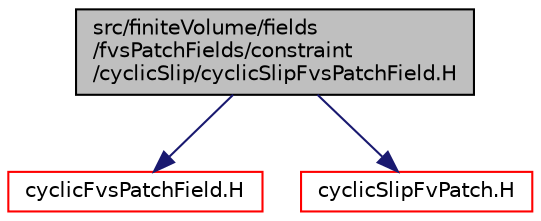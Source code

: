 digraph "src/finiteVolume/fields/fvsPatchFields/constraint/cyclicSlip/cyclicSlipFvsPatchField.H"
{
  bgcolor="transparent";
  edge [fontname="Helvetica",fontsize="10",labelfontname="Helvetica",labelfontsize="10"];
  node [fontname="Helvetica",fontsize="10",shape=record];
  Node1 [label="src/finiteVolume/fields\l/fvsPatchFields/constraint\l/cyclicSlip/cyclicSlipFvsPatchField.H",height=0.2,width=0.4,color="black", fillcolor="grey75", style="filled", fontcolor="black"];
  Node1 -> Node2 [color="midnightblue",fontsize="10",style="solid",fontname="Helvetica"];
  Node2 [label="cyclicFvsPatchField.H",height=0.2,width=0.4,color="red",URL="$a05702.html"];
  Node1 -> Node3 [color="midnightblue",fontsize="10",style="solid",fontname="Helvetica"];
  Node3 [label="cyclicSlipFvPatch.H",height=0.2,width=0.4,color="red",URL="$a06058.html"];
}
